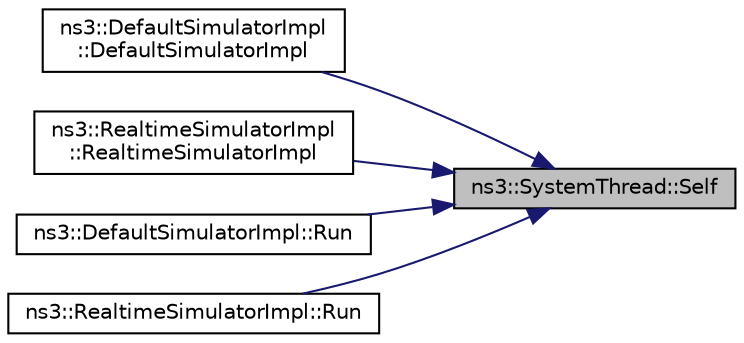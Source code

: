 digraph "ns3::SystemThread::Self"
{
 // LATEX_PDF_SIZE
  edge [fontname="Helvetica",fontsize="10",labelfontname="Helvetica",labelfontsize="10"];
  node [fontname="Helvetica",fontsize="10",shape=record];
  rankdir="RL";
  Node1 [label="ns3::SystemThread::Self",height=0.2,width=0.4,color="black", fillcolor="grey75", style="filled", fontcolor="black",tooltip="Returns the current thread Id."];
  Node1 -> Node2 [dir="back",color="midnightblue",fontsize="10",style="solid",fontname="Helvetica"];
  Node2 [label="ns3::DefaultSimulatorImpl\l::DefaultSimulatorImpl",height=0.2,width=0.4,color="black", fillcolor="white", style="filled",URL="$classns3_1_1_default_simulator_impl.html#adc64065914aed53dcf4aaf861246ceb9",tooltip="Constructor."];
  Node1 -> Node3 [dir="back",color="midnightblue",fontsize="10",style="solid",fontname="Helvetica"];
  Node3 [label="ns3::RealtimeSimulatorImpl\l::RealtimeSimulatorImpl",height=0.2,width=0.4,color="black", fillcolor="white", style="filled",URL="$classns3_1_1_realtime_simulator_impl.html#a4727f4ce08c40210d4139d88db084e59",tooltip="Constructor."];
  Node1 -> Node4 [dir="back",color="midnightblue",fontsize="10",style="solid",fontname="Helvetica"];
  Node4 [label="ns3::DefaultSimulatorImpl::Run",height=0.2,width=0.4,color="black", fillcolor="white", style="filled",URL="$classns3_1_1_default_simulator_impl.html#a744b5fd2093c8cd507acbff376c41d53",tooltip="Run the simulation."];
  Node1 -> Node5 [dir="back",color="midnightblue",fontsize="10",style="solid",fontname="Helvetica"];
  Node5 [label="ns3::RealtimeSimulatorImpl::Run",height=0.2,width=0.4,color="black", fillcolor="white", style="filled",URL="$classns3_1_1_realtime_simulator_impl.html#a5f508debc94903fc12c5a52890c9e839",tooltip="Run the simulation."];
}
